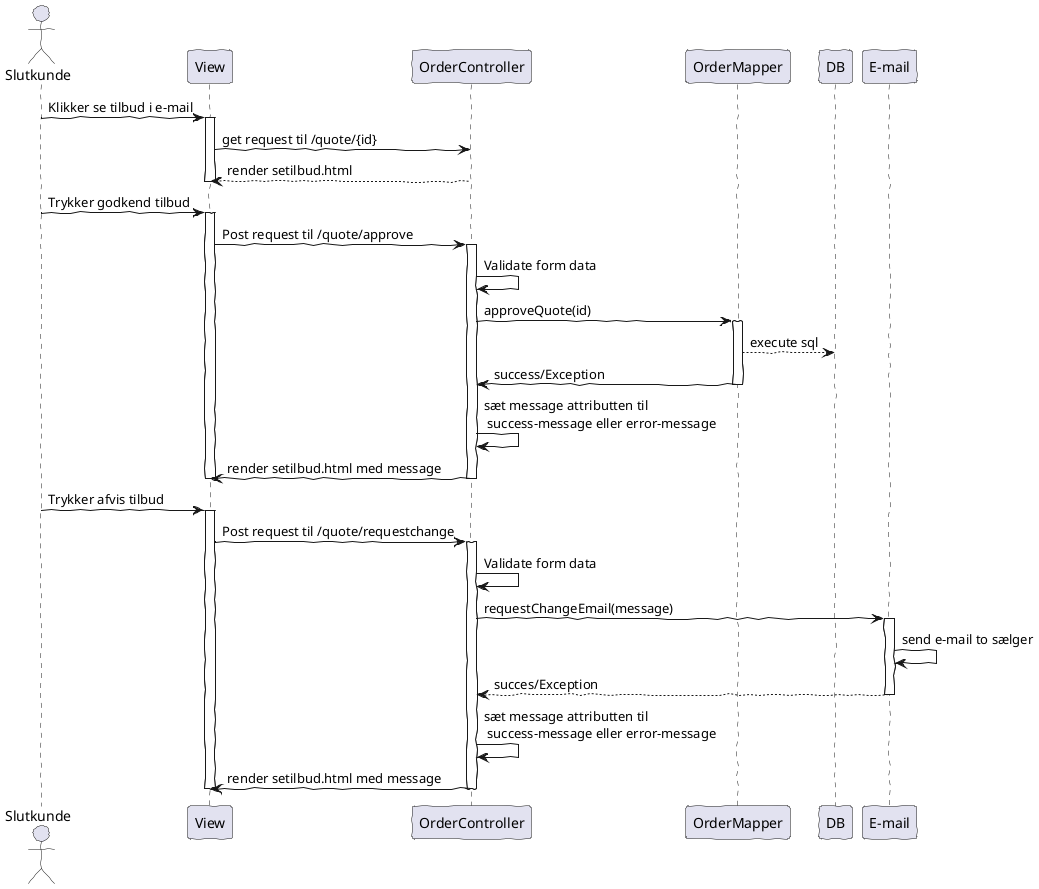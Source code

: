 @startuml
'https://plantuml.com/sequence-diagram
!pragma layout smetana
skinparam handwritten true

actor Slutkunde
participant View as V
participant "OrderController" as C
participant "OrderMapper" as M
participant DB
participant "E-mail" as E

Slutkunde -> V: Klikker se tilbud i e-mail
activate V
V -> C: get request til /quote/{id}
C --> V: render setilbud.html
deactivate V

Slutkunde -> V: Trykker godkend tilbud
activate V

V -> C: Post request til /quote/approve
activate C
C -> C: Validate form data
C -> M: approveQuote(id)
activate M
M --> DB: execute sql
M -> C: success/Exception
deactivate M
C -> C : sæt message attributten til\n success-message eller error-message
C -> V: render setilbud.html med message
deactivate C

deactivate V


Slutkunde -> V: Trykker afvis tilbud
activate V

V -> C: Post request til /quote/requestchange
activate C
C -> C: Validate form data
C -> E: requestChangeEmail(message)
activate E
E -> E: send e-mail to sælger
E --> C: succes/Exception
deactivate E
C -> C : sæt message attributten til\n success-message eller error-message
C -> V: render setilbud.html med message
deactivate C

deactivate V
@enduml
